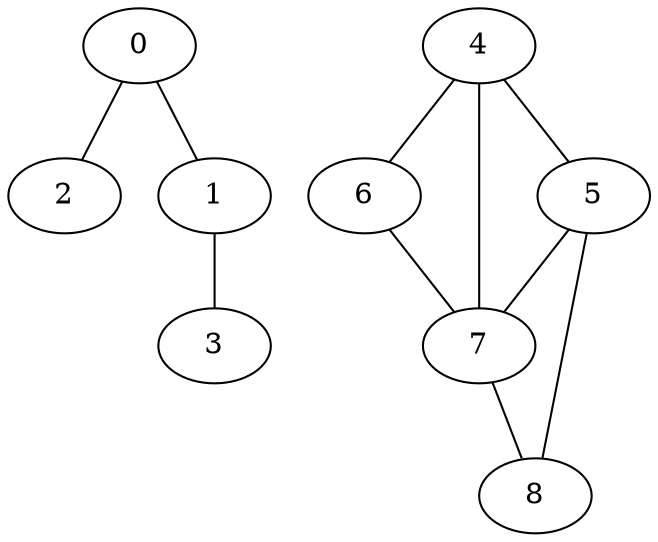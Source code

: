 graph G2{
    0 -- 2
    0 -- 1
    1 -- 3
    4 -- 5
    4 -- 6
    4 -- 7
    6 -- 7
    5 -- 7
    7 -- 8
    5 -- 8
}
    
